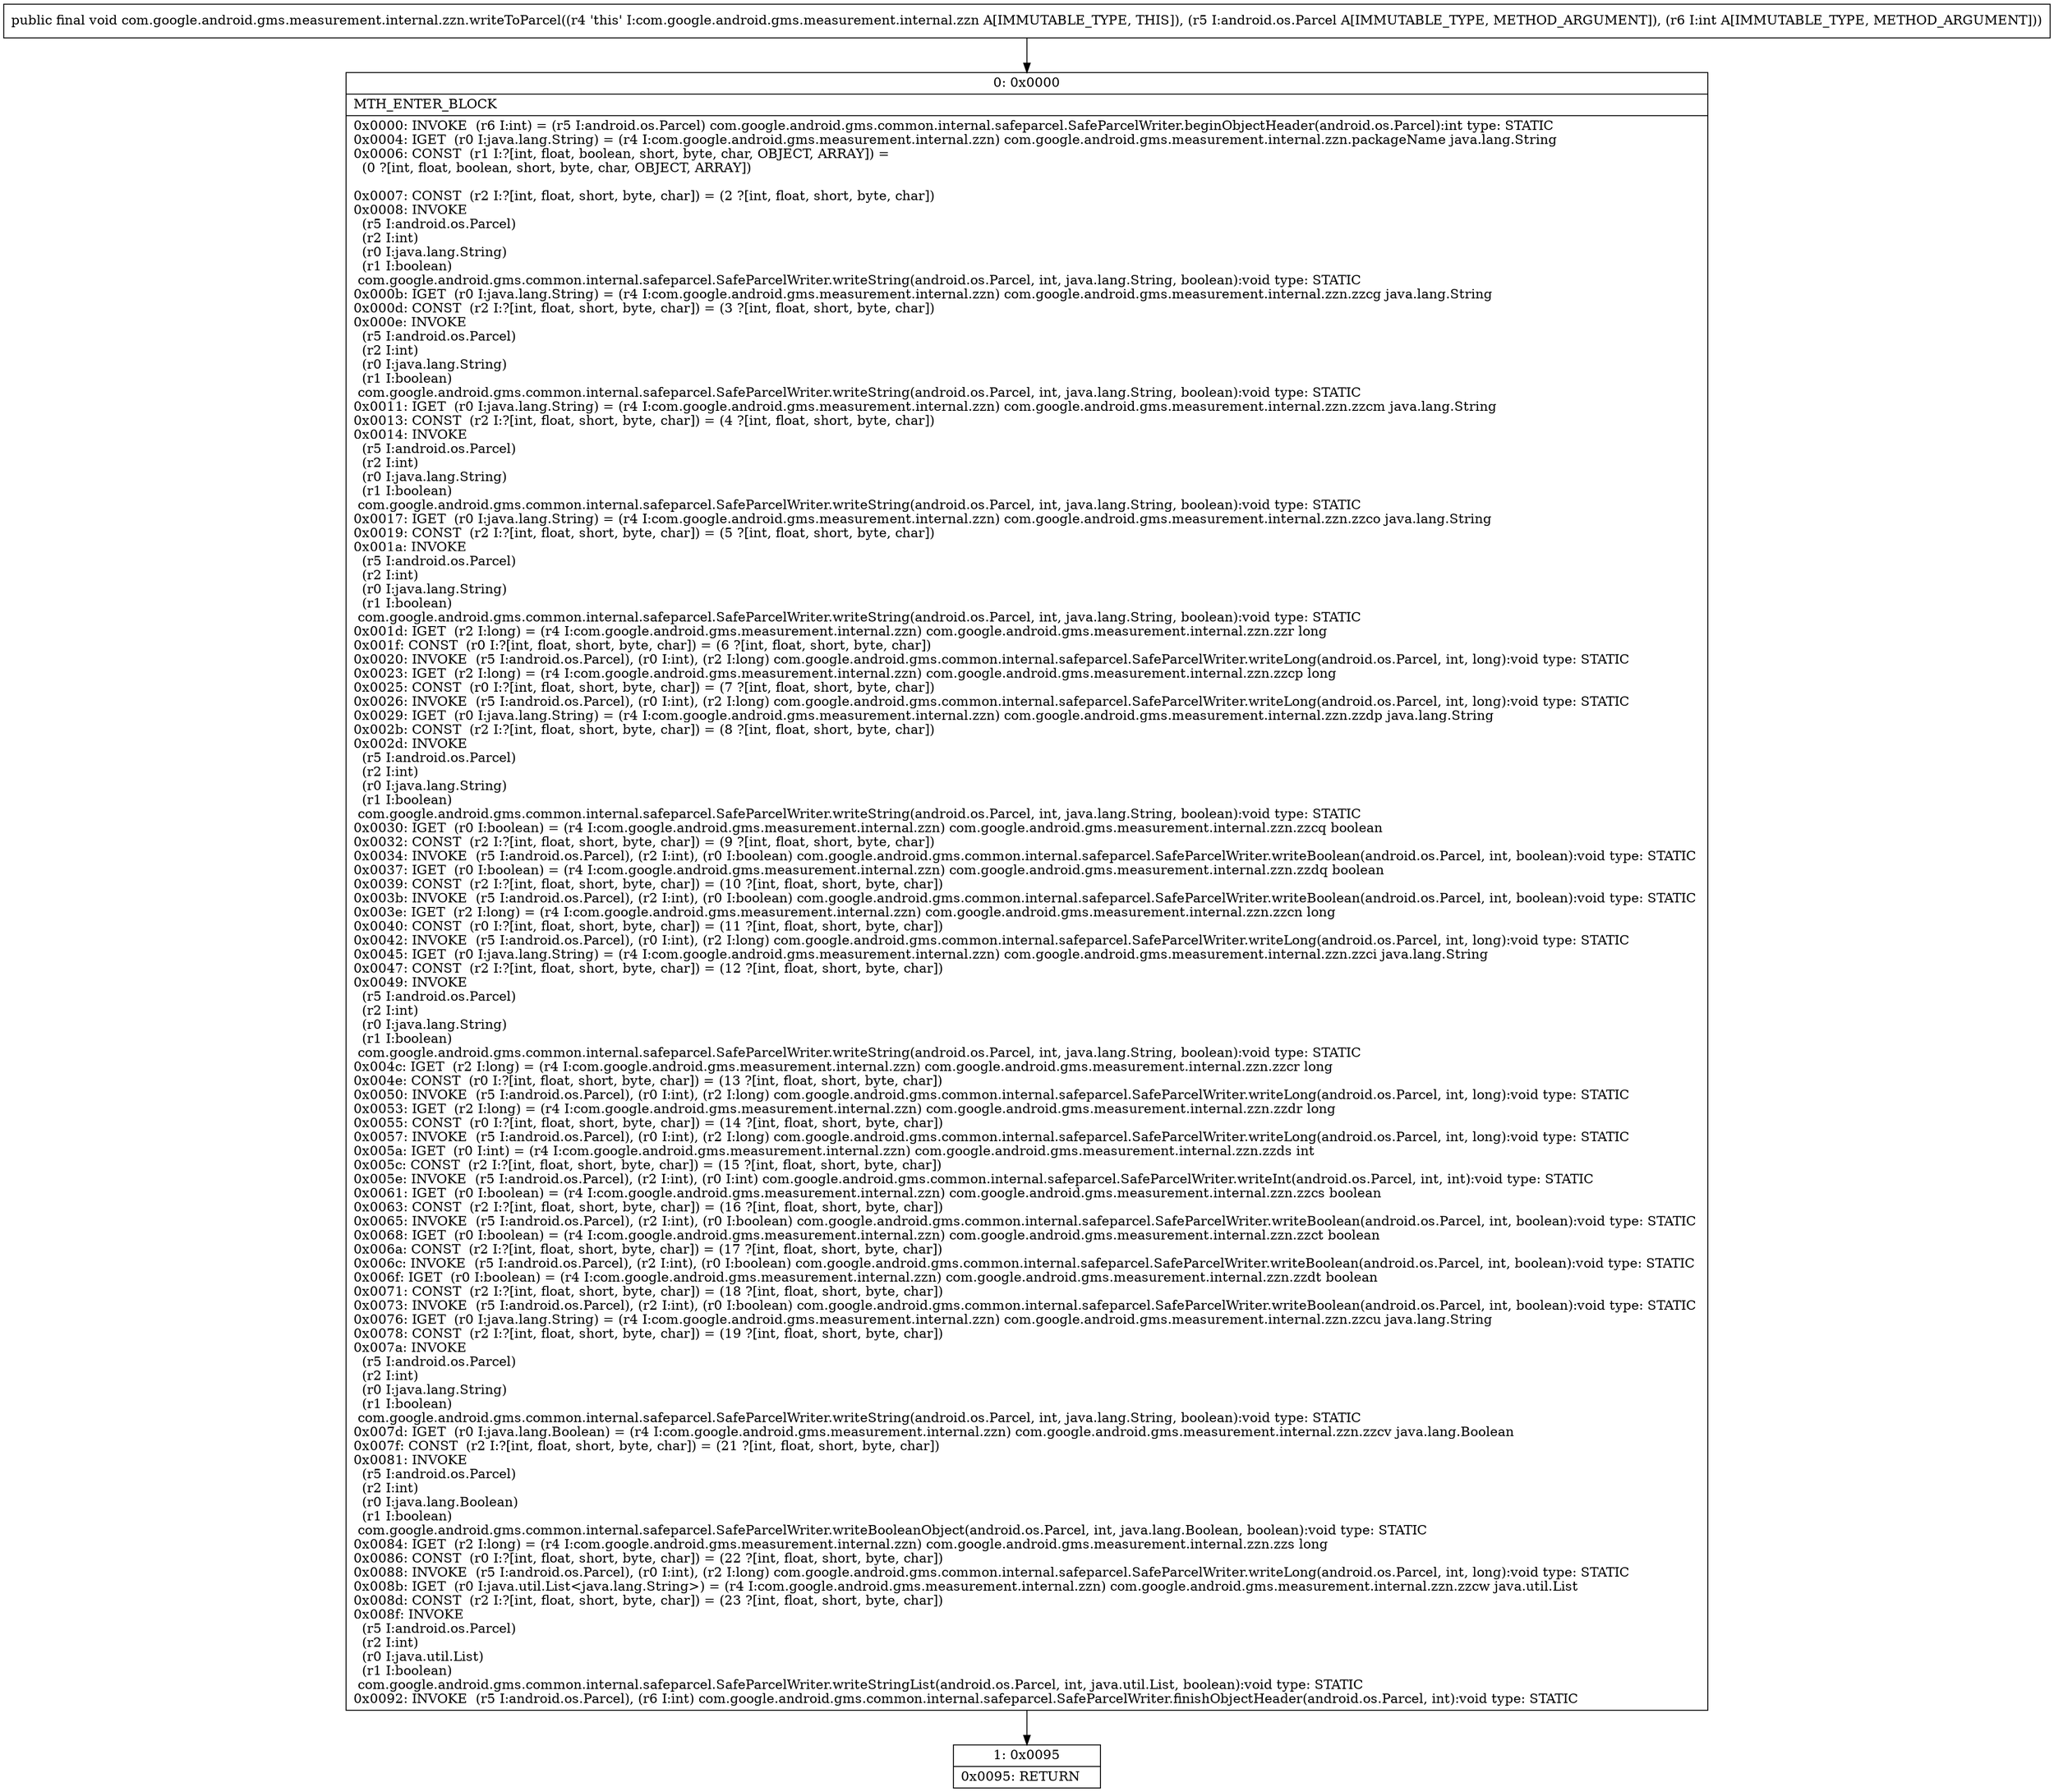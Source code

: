 digraph "CFG forcom.google.android.gms.measurement.internal.zzn.writeToParcel(Landroid\/os\/Parcel;I)V" {
Node_0 [shape=record,label="{0\:\ 0x0000|MTH_ENTER_BLOCK\l|0x0000: INVOKE  (r6 I:int) = (r5 I:android.os.Parcel) com.google.android.gms.common.internal.safeparcel.SafeParcelWriter.beginObjectHeader(android.os.Parcel):int type: STATIC \l0x0004: IGET  (r0 I:java.lang.String) = (r4 I:com.google.android.gms.measurement.internal.zzn) com.google.android.gms.measurement.internal.zzn.packageName java.lang.String \l0x0006: CONST  (r1 I:?[int, float, boolean, short, byte, char, OBJECT, ARRAY]) = \l  (0 ?[int, float, boolean, short, byte, char, OBJECT, ARRAY])\l \l0x0007: CONST  (r2 I:?[int, float, short, byte, char]) = (2 ?[int, float, short, byte, char]) \l0x0008: INVOKE  \l  (r5 I:android.os.Parcel)\l  (r2 I:int)\l  (r0 I:java.lang.String)\l  (r1 I:boolean)\l com.google.android.gms.common.internal.safeparcel.SafeParcelWriter.writeString(android.os.Parcel, int, java.lang.String, boolean):void type: STATIC \l0x000b: IGET  (r0 I:java.lang.String) = (r4 I:com.google.android.gms.measurement.internal.zzn) com.google.android.gms.measurement.internal.zzn.zzcg java.lang.String \l0x000d: CONST  (r2 I:?[int, float, short, byte, char]) = (3 ?[int, float, short, byte, char]) \l0x000e: INVOKE  \l  (r5 I:android.os.Parcel)\l  (r2 I:int)\l  (r0 I:java.lang.String)\l  (r1 I:boolean)\l com.google.android.gms.common.internal.safeparcel.SafeParcelWriter.writeString(android.os.Parcel, int, java.lang.String, boolean):void type: STATIC \l0x0011: IGET  (r0 I:java.lang.String) = (r4 I:com.google.android.gms.measurement.internal.zzn) com.google.android.gms.measurement.internal.zzn.zzcm java.lang.String \l0x0013: CONST  (r2 I:?[int, float, short, byte, char]) = (4 ?[int, float, short, byte, char]) \l0x0014: INVOKE  \l  (r5 I:android.os.Parcel)\l  (r2 I:int)\l  (r0 I:java.lang.String)\l  (r1 I:boolean)\l com.google.android.gms.common.internal.safeparcel.SafeParcelWriter.writeString(android.os.Parcel, int, java.lang.String, boolean):void type: STATIC \l0x0017: IGET  (r0 I:java.lang.String) = (r4 I:com.google.android.gms.measurement.internal.zzn) com.google.android.gms.measurement.internal.zzn.zzco java.lang.String \l0x0019: CONST  (r2 I:?[int, float, short, byte, char]) = (5 ?[int, float, short, byte, char]) \l0x001a: INVOKE  \l  (r5 I:android.os.Parcel)\l  (r2 I:int)\l  (r0 I:java.lang.String)\l  (r1 I:boolean)\l com.google.android.gms.common.internal.safeparcel.SafeParcelWriter.writeString(android.os.Parcel, int, java.lang.String, boolean):void type: STATIC \l0x001d: IGET  (r2 I:long) = (r4 I:com.google.android.gms.measurement.internal.zzn) com.google.android.gms.measurement.internal.zzn.zzr long \l0x001f: CONST  (r0 I:?[int, float, short, byte, char]) = (6 ?[int, float, short, byte, char]) \l0x0020: INVOKE  (r5 I:android.os.Parcel), (r0 I:int), (r2 I:long) com.google.android.gms.common.internal.safeparcel.SafeParcelWriter.writeLong(android.os.Parcel, int, long):void type: STATIC \l0x0023: IGET  (r2 I:long) = (r4 I:com.google.android.gms.measurement.internal.zzn) com.google.android.gms.measurement.internal.zzn.zzcp long \l0x0025: CONST  (r0 I:?[int, float, short, byte, char]) = (7 ?[int, float, short, byte, char]) \l0x0026: INVOKE  (r5 I:android.os.Parcel), (r0 I:int), (r2 I:long) com.google.android.gms.common.internal.safeparcel.SafeParcelWriter.writeLong(android.os.Parcel, int, long):void type: STATIC \l0x0029: IGET  (r0 I:java.lang.String) = (r4 I:com.google.android.gms.measurement.internal.zzn) com.google.android.gms.measurement.internal.zzn.zzdp java.lang.String \l0x002b: CONST  (r2 I:?[int, float, short, byte, char]) = (8 ?[int, float, short, byte, char]) \l0x002d: INVOKE  \l  (r5 I:android.os.Parcel)\l  (r2 I:int)\l  (r0 I:java.lang.String)\l  (r1 I:boolean)\l com.google.android.gms.common.internal.safeparcel.SafeParcelWriter.writeString(android.os.Parcel, int, java.lang.String, boolean):void type: STATIC \l0x0030: IGET  (r0 I:boolean) = (r4 I:com.google.android.gms.measurement.internal.zzn) com.google.android.gms.measurement.internal.zzn.zzcq boolean \l0x0032: CONST  (r2 I:?[int, float, short, byte, char]) = (9 ?[int, float, short, byte, char]) \l0x0034: INVOKE  (r5 I:android.os.Parcel), (r2 I:int), (r0 I:boolean) com.google.android.gms.common.internal.safeparcel.SafeParcelWriter.writeBoolean(android.os.Parcel, int, boolean):void type: STATIC \l0x0037: IGET  (r0 I:boolean) = (r4 I:com.google.android.gms.measurement.internal.zzn) com.google.android.gms.measurement.internal.zzn.zzdq boolean \l0x0039: CONST  (r2 I:?[int, float, short, byte, char]) = (10 ?[int, float, short, byte, char]) \l0x003b: INVOKE  (r5 I:android.os.Parcel), (r2 I:int), (r0 I:boolean) com.google.android.gms.common.internal.safeparcel.SafeParcelWriter.writeBoolean(android.os.Parcel, int, boolean):void type: STATIC \l0x003e: IGET  (r2 I:long) = (r4 I:com.google.android.gms.measurement.internal.zzn) com.google.android.gms.measurement.internal.zzn.zzcn long \l0x0040: CONST  (r0 I:?[int, float, short, byte, char]) = (11 ?[int, float, short, byte, char]) \l0x0042: INVOKE  (r5 I:android.os.Parcel), (r0 I:int), (r2 I:long) com.google.android.gms.common.internal.safeparcel.SafeParcelWriter.writeLong(android.os.Parcel, int, long):void type: STATIC \l0x0045: IGET  (r0 I:java.lang.String) = (r4 I:com.google.android.gms.measurement.internal.zzn) com.google.android.gms.measurement.internal.zzn.zzci java.lang.String \l0x0047: CONST  (r2 I:?[int, float, short, byte, char]) = (12 ?[int, float, short, byte, char]) \l0x0049: INVOKE  \l  (r5 I:android.os.Parcel)\l  (r2 I:int)\l  (r0 I:java.lang.String)\l  (r1 I:boolean)\l com.google.android.gms.common.internal.safeparcel.SafeParcelWriter.writeString(android.os.Parcel, int, java.lang.String, boolean):void type: STATIC \l0x004c: IGET  (r2 I:long) = (r4 I:com.google.android.gms.measurement.internal.zzn) com.google.android.gms.measurement.internal.zzn.zzcr long \l0x004e: CONST  (r0 I:?[int, float, short, byte, char]) = (13 ?[int, float, short, byte, char]) \l0x0050: INVOKE  (r5 I:android.os.Parcel), (r0 I:int), (r2 I:long) com.google.android.gms.common.internal.safeparcel.SafeParcelWriter.writeLong(android.os.Parcel, int, long):void type: STATIC \l0x0053: IGET  (r2 I:long) = (r4 I:com.google.android.gms.measurement.internal.zzn) com.google.android.gms.measurement.internal.zzn.zzdr long \l0x0055: CONST  (r0 I:?[int, float, short, byte, char]) = (14 ?[int, float, short, byte, char]) \l0x0057: INVOKE  (r5 I:android.os.Parcel), (r0 I:int), (r2 I:long) com.google.android.gms.common.internal.safeparcel.SafeParcelWriter.writeLong(android.os.Parcel, int, long):void type: STATIC \l0x005a: IGET  (r0 I:int) = (r4 I:com.google.android.gms.measurement.internal.zzn) com.google.android.gms.measurement.internal.zzn.zzds int \l0x005c: CONST  (r2 I:?[int, float, short, byte, char]) = (15 ?[int, float, short, byte, char]) \l0x005e: INVOKE  (r5 I:android.os.Parcel), (r2 I:int), (r0 I:int) com.google.android.gms.common.internal.safeparcel.SafeParcelWriter.writeInt(android.os.Parcel, int, int):void type: STATIC \l0x0061: IGET  (r0 I:boolean) = (r4 I:com.google.android.gms.measurement.internal.zzn) com.google.android.gms.measurement.internal.zzn.zzcs boolean \l0x0063: CONST  (r2 I:?[int, float, short, byte, char]) = (16 ?[int, float, short, byte, char]) \l0x0065: INVOKE  (r5 I:android.os.Parcel), (r2 I:int), (r0 I:boolean) com.google.android.gms.common.internal.safeparcel.SafeParcelWriter.writeBoolean(android.os.Parcel, int, boolean):void type: STATIC \l0x0068: IGET  (r0 I:boolean) = (r4 I:com.google.android.gms.measurement.internal.zzn) com.google.android.gms.measurement.internal.zzn.zzct boolean \l0x006a: CONST  (r2 I:?[int, float, short, byte, char]) = (17 ?[int, float, short, byte, char]) \l0x006c: INVOKE  (r5 I:android.os.Parcel), (r2 I:int), (r0 I:boolean) com.google.android.gms.common.internal.safeparcel.SafeParcelWriter.writeBoolean(android.os.Parcel, int, boolean):void type: STATIC \l0x006f: IGET  (r0 I:boolean) = (r4 I:com.google.android.gms.measurement.internal.zzn) com.google.android.gms.measurement.internal.zzn.zzdt boolean \l0x0071: CONST  (r2 I:?[int, float, short, byte, char]) = (18 ?[int, float, short, byte, char]) \l0x0073: INVOKE  (r5 I:android.os.Parcel), (r2 I:int), (r0 I:boolean) com.google.android.gms.common.internal.safeparcel.SafeParcelWriter.writeBoolean(android.os.Parcel, int, boolean):void type: STATIC \l0x0076: IGET  (r0 I:java.lang.String) = (r4 I:com.google.android.gms.measurement.internal.zzn) com.google.android.gms.measurement.internal.zzn.zzcu java.lang.String \l0x0078: CONST  (r2 I:?[int, float, short, byte, char]) = (19 ?[int, float, short, byte, char]) \l0x007a: INVOKE  \l  (r5 I:android.os.Parcel)\l  (r2 I:int)\l  (r0 I:java.lang.String)\l  (r1 I:boolean)\l com.google.android.gms.common.internal.safeparcel.SafeParcelWriter.writeString(android.os.Parcel, int, java.lang.String, boolean):void type: STATIC \l0x007d: IGET  (r0 I:java.lang.Boolean) = (r4 I:com.google.android.gms.measurement.internal.zzn) com.google.android.gms.measurement.internal.zzn.zzcv java.lang.Boolean \l0x007f: CONST  (r2 I:?[int, float, short, byte, char]) = (21 ?[int, float, short, byte, char]) \l0x0081: INVOKE  \l  (r5 I:android.os.Parcel)\l  (r2 I:int)\l  (r0 I:java.lang.Boolean)\l  (r1 I:boolean)\l com.google.android.gms.common.internal.safeparcel.SafeParcelWriter.writeBooleanObject(android.os.Parcel, int, java.lang.Boolean, boolean):void type: STATIC \l0x0084: IGET  (r2 I:long) = (r4 I:com.google.android.gms.measurement.internal.zzn) com.google.android.gms.measurement.internal.zzn.zzs long \l0x0086: CONST  (r0 I:?[int, float, short, byte, char]) = (22 ?[int, float, short, byte, char]) \l0x0088: INVOKE  (r5 I:android.os.Parcel), (r0 I:int), (r2 I:long) com.google.android.gms.common.internal.safeparcel.SafeParcelWriter.writeLong(android.os.Parcel, int, long):void type: STATIC \l0x008b: IGET  (r0 I:java.util.List\<java.lang.String\>) = (r4 I:com.google.android.gms.measurement.internal.zzn) com.google.android.gms.measurement.internal.zzn.zzcw java.util.List \l0x008d: CONST  (r2 I:?[int, float, short, byte, char]) = (23 ?[int, float, short, byte, char]) \l0x008f: INVOKE  \l  (r5 I:android.os.Parcel)\l  (r2 I:int)\l  (r0 I:java.util.List)\l  (r1 I:boolean)\l com.google.android.gms.common.internal.safeparcel.SafeParcelWriter.writeStringList(android.os.Parcel, int, java.util.List, boolean):void type: STATIC \l0x0092: INVOKE  (r5 I:android.os.Parcel), (r6 I:int) com.google.android.gms.common.internal.safeparcel.SafeParcelWriter.finishObjectHeader(android.os.Parcel, int):void type: STATIC \l}"];
Node_1 [shape=record,label="{1\:\ 0x0095|0x0095: RETURN   \l}"];
MethodNode[shape=record,label="{public final void com.google.android.gms.measurement.internal.zzn.writeToParcel((r4 'this' I:com.google.android.gms.measurement.internal.zzn A[IMMUTABLE_TYPE, THIS]), (r5 I:android.os.Parcel A[IMMUTABLE_TYPE, METHOD_ARGUMENT]), (r6 I:int A[IMMUTABLE_TYPE, METHOD_ARGUMENT])) }"];
MethodNode -> Node_0;
Node_0 -> Node_1;
}

